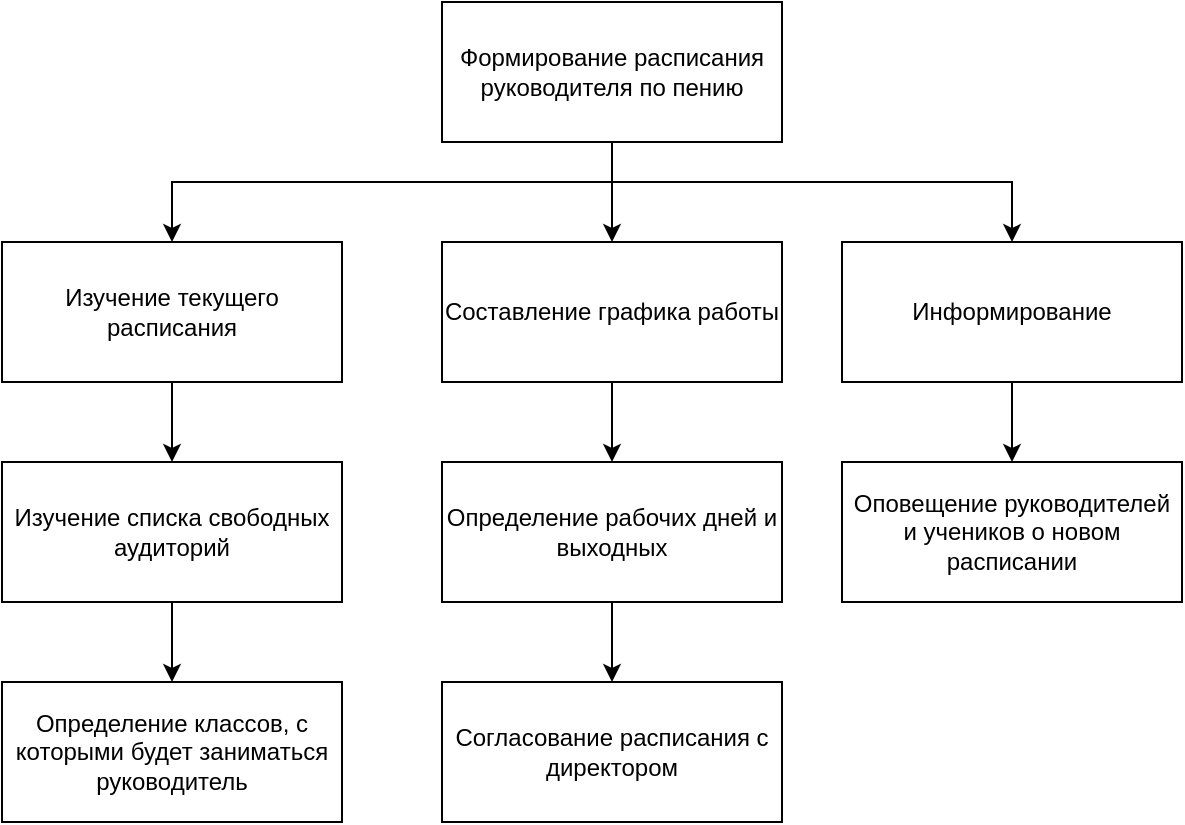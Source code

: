 <mxfile version="24.7.15">
  <diagram name="Страница — 1" id="SSwnVQ5cWj7G7MAEDLKA">
    <mxGraphModel dx="796" dy="477" grid="1" gridSize="10" guides="1" tooltips="1" connect="1" arrows="1" fold="1" page="1" pageScale="1" pageWidth="827" pageHeight="1169" math="0" shadow="0">
      <root>
        <mxCell id="0" />
        <mxCell id="1" parent="0" />
        <mxCell id="d0K_Fbcojt2cNPpG246x-8" style="edgeStyle=orthogonalEdgeStyle;rounded=0;orthogonalLoop=1;jettySize=auto;html=1;entryX=0.5;entryY=0;entryDx=0;entryDy=0;" edge="1" parent="1" source="d0K_Fbcojt2cNPpG246x-3" target="d0K_Fbcojt2cNPpG246x-5">
          <mxGeometry relative="1" as="geometry">
            <mxPoint x="395" y="220" as="targetPoint" />
            <Array as="points">
              <mxPoint x="395" y="210" />
              <mxPoint x="175" y="210" />
            </Array>
          </mxGeometry>
        </mxCell>
        <mxCell id="d0K_Fbcojt2cNPpG246x-9" style="edgeStyle=orthogonalEdgeStyle;rounded=0;orthogonalLoop=1;jettySize=auto;html=1;entryX=0.5;entryY=0;entryDx=0;entryDy=0;" edge="1" parent="1" source="d0K_Fbcojt2cNPpG246x-3" target="d0K_Fbcojt2cNPpG246x-6">
          <mxGeometry relative="1" as="geometry" />
        </mxCell>
        <mxCell id="d0K_Fbcojt2cNPpG246x-10" style="edgeStyle=orthogonalEdgeStyle;rounded=0;orthogonalLoop=1;jettySize=auto;html=1;entryX=0.5;entryY=0;entryDx=0;entryDy=0;" edge="1" parent="1" source="d0K_Fbcojt2cNPpG246x-3" target="d0K_Fbcojt2cNPpG246x-7">
          <mxGeometry relative="1" as="geometry">
            <Array as="points">
              <mxPoint x="395" y="210" />
              <mxPoint x="595" y="210" />
            </Array>
          </mxGeometry>
        </mxCell>
        <mxCell id="d0K_Fbcojt2cNPpG246x-3" value="Формирование расписания руководителя по пению" style="rounded=0;whiteSpace=wrap;html=1;" vertex="1" parent="1">
          <mxGeometry x="310" y="120" width="170" height="70" as="geometry" />
        </mxCell>
        <mxCell id="d0K_Fbcojt2cNPpG246x-12" style="edgeStyle=orthogonalEdgeStyle;rounded=0;orthogonalLoop=1;jettySize=auto;html=1;entryX=0.5;entryY=0;entryDx=0;entryDy=0;" edge="1" parent="1" source="d0K_Fbcojt2cNPpG246x-5" target="d0K_Fbcojt2cNPpG246x-11">
          <mxGeometry relative="1" as="geometry" />
        </mxCell>
        <mxCell id="d0K_Fbcojt2cNPpG246x-5" value="Изучение текущего расписания" style="rounded=0;whiteSpace=wrap;html=1;" vertex="1" parent="1">
          <mxGeometry x="90" y="240" width="170" height="70" as="geometry" />
        </mxCell>
        <mxCell id="d0K_Fbcojt2cNPpG246x-14" style="edgeStyle=orthogonalEdgeStyle;rounded=0;orthogonalLoop=1;jettySize=auto;html=1;entryX=0.5;entryY=0;entryDx=0;entryDy=0;" edge="1" parent="1" source="d0K_Fbcojt2cNPpG246x-6" target="d0K_Fbcojt2cNPpG246x-13">
          <mxGeometry relative="1" as="geometry" />
        </mxCell>
        <mxCell id="d0K_Fbcojt2cNPpG246x-6" value="Составление графика работы" style="rounded=0;whiteSpace=wrap;html=1;" vertex="1" parent="1">
          <mxGeometry x="310" y="240" width="170" height="70" as="geometry" />
        </mxCell>
        <mxCell id="d0K_Fbcojt2cNPpG246x-18" style="edgeStyle=orthogonalEdgeStyle;rounded=0;orthogonalLoop=1;jettySize=auto;html=1;entryX=0.5;entryY=0;entryDx=0;entryDy=0;" edge="1" parent="1" source="d0K_Fbcojt2cNPpG246x-7" target="d0K_Fbcojt2cNPpG246x-17">
          <mxGeometry relative="1" as="geometry" />
        </mxCell>
        <mxCell id="d0K_Fbcojt2cNPpG246x-7" value="Информирование" style="rounded=0;whiteSpace=wrap;html=1;" vertex="1" parent="1">
          <mxGeometry x="510" y="240" width="170" height="70" as="geometry" />
        </mxCell>
        <mxCell id="d0K_Fbcojt2cNPpG246x-16" style="edgeStyle=orthogonalEdgeStyle;rounded=0;orthogonalLoop=1;jettySize=auto;html=1;entryX=0.5;entryY=0;entryDx=0;entryDy=0;" edge="1" parent="1" source="d0K_Fbcojt2cNPpG246x-11" target="d0K_Fbcojt2cNPpG246x-15">
          <mxGeometry relative="1" as="geometry" />
        </mxCell>
        <mxCell id="d0K_Fbcojt2cNPpG246x-11" value="Изучение списка свободных аудиторий" style="rounded=0;whiteSpace=wrap;html=1;" vertex="1" parent="1">
          <mxGeometry x="90" y="350" width="170" height="70" as="geometry" />
        </mxCell>
        <mxCell id="d0K_Fbcojt2cNPpG246x-20" style="edgeStyle=orthogonalEdgeStyle;rounded=0;orthogonalLoop=1;jettySize=auto;html=1;entryX=0.5;entryY=0;entryDx=0;entryDy=0;" edge="1" parent="1" source="d0K_Fbcojt2cNPpG246x-13" target="d0K_Fbcojt2cNPpG246x-19">
          <mxGeometry relative="1" as="geometry" />
        </mxCell>
        <mxCell id="d0K_Fbcojt2cNPpG246x-13" value="Определение рабочих дней и выходных" style="rounded=0;whiteSpace=wrap;html=1;" vertex="1" parent="1">
          <mxGeometry x="310" y="350" width="170" height="70" as="geometry" />
        </mxCell>
        <mxCell id="d0K_Fbcojt2cNPpG246x-15" value="Определение классов, с которыми будет заниматься руководитель" style="rounded=0;whiteSpace=wrap;html=1;" vertex="1" parent="1">
          <mxGeometry x="90" y="460" width="170" height="70" as="geometry" />
        </mxCell>
        <mxCell id="d0K_Fbcojt2cNPpG246x-17" value="Оповещение руководителей и учеников о новом расписании" style="rounded=0;whiteSpace=wrap;html=1;" vertex="1" parent="1">
          <mxGeometry x="510" y="350" width="170" height="70" as="geometry" />
        </mxCell>
        <mxCell id="d0K_Fbcojt2cNPpG246x-19" value="Согласование расписания с директором" style="rounded=0;whiteSpace=wrap;html=1;" vertex="1" parent="1">
          <mxGeometry x="310" y="460" width="170" height="70" as="geometry" />
        </mxCell>
      </root>
    </mxGraphModel>
  </diagram>
</mxfile>

